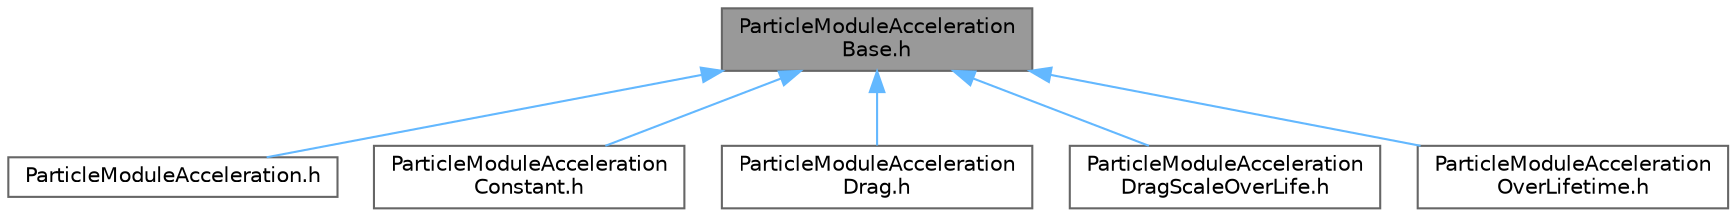 digraph "ParticleModuleAccelerationBase.h"
{
 // INTERACTIVE_SVG=YES
 // LATEX_PDF_SIZE
  bgcolor="transparent";
  edge [fontname=Helvetica,fontsize=10,labelfontname=Helvetica,labelfontsize=10];
  node [fontname=Helvetica,fontsize=10,shape=box,height=0.2,width=0.4];
  Node1 [id="Node000001",label="ParticleModuleAcceleration\lBase.h",height=0.2,width=0.4,color="gray40", fillcolor="grey60", style="filled", fontcolor="black",tooltip=" "];
  Node1 -> Node2 [id="edge1_Node000001_Node000002",dir="back",color="steelblue1",style="solid",tooltip=" "];
  Node2 [id="Node000002",label="ParticleModuleAcceleration.h",height=0.2,width=0.4,color="grey40", fillcolor="white", style="filled",URL="$d2/dcc/ParticleModuleAcceleration_8h.html",tooltip=" "];
  Node1 -> Node3 [id="edge2_Node000001_Node000003",dir="back",color="steelblue1",style="solid",tooltip=" "];
  Node3 [id="Node000003",label="ParticleModuleAcceleration\lConstant.h",height=0.2,width=0.4,color="grey40", fillcolor="white", style="filled",URL="$da/d3f/ParticleModuleAccelerationConstant_8h.html",tooltip=" "];
  Node1 -> Node4 [id="edge3_Node000001_Node000004",dir="back",color="steelblue1",style="solid",tooltip=" "];
  Node4 [id="Node000004",label="ParticleModuleAcceleration\lDrag.h",height=0.2,width=0.4,color="grey40", fillcolor="white", style="filled",URL="$d5/df7/ParticleModuleAccelerationDrag_8h.html",tooltip=" "];
  Node1 -> Node5 [id="edge4_Node000001_Node000005",dir="back",color="steelblue1",style="solid",tooltip=" "];
  Node5 [id="Node000005",label="ParticleModuleAcceleration\lDragScaleOverLife.h",height=0.2,width=0.4,color="grey40", fillcolor="white", style="filled",URL="$d1/d71/ParticleModuleAccelerationDragScaleOverLife_8h.html",tooltip=" "];
  Node1 -> Node6 [id="edge5_Node000001_Node000006",dir="back",color="steelblue1",style="solid",tooltip=" "];
  Node6 [id="Node000006",label="ParticleModuleAcceleration\lOverLifetime.h",height=0.2,width=0.4,color="grey40", fillcolor="white", style="filled",URL="$d8/de4/ParticleModuleAccelerationOverLifetime_8h.html",tooltip=" "];
}
